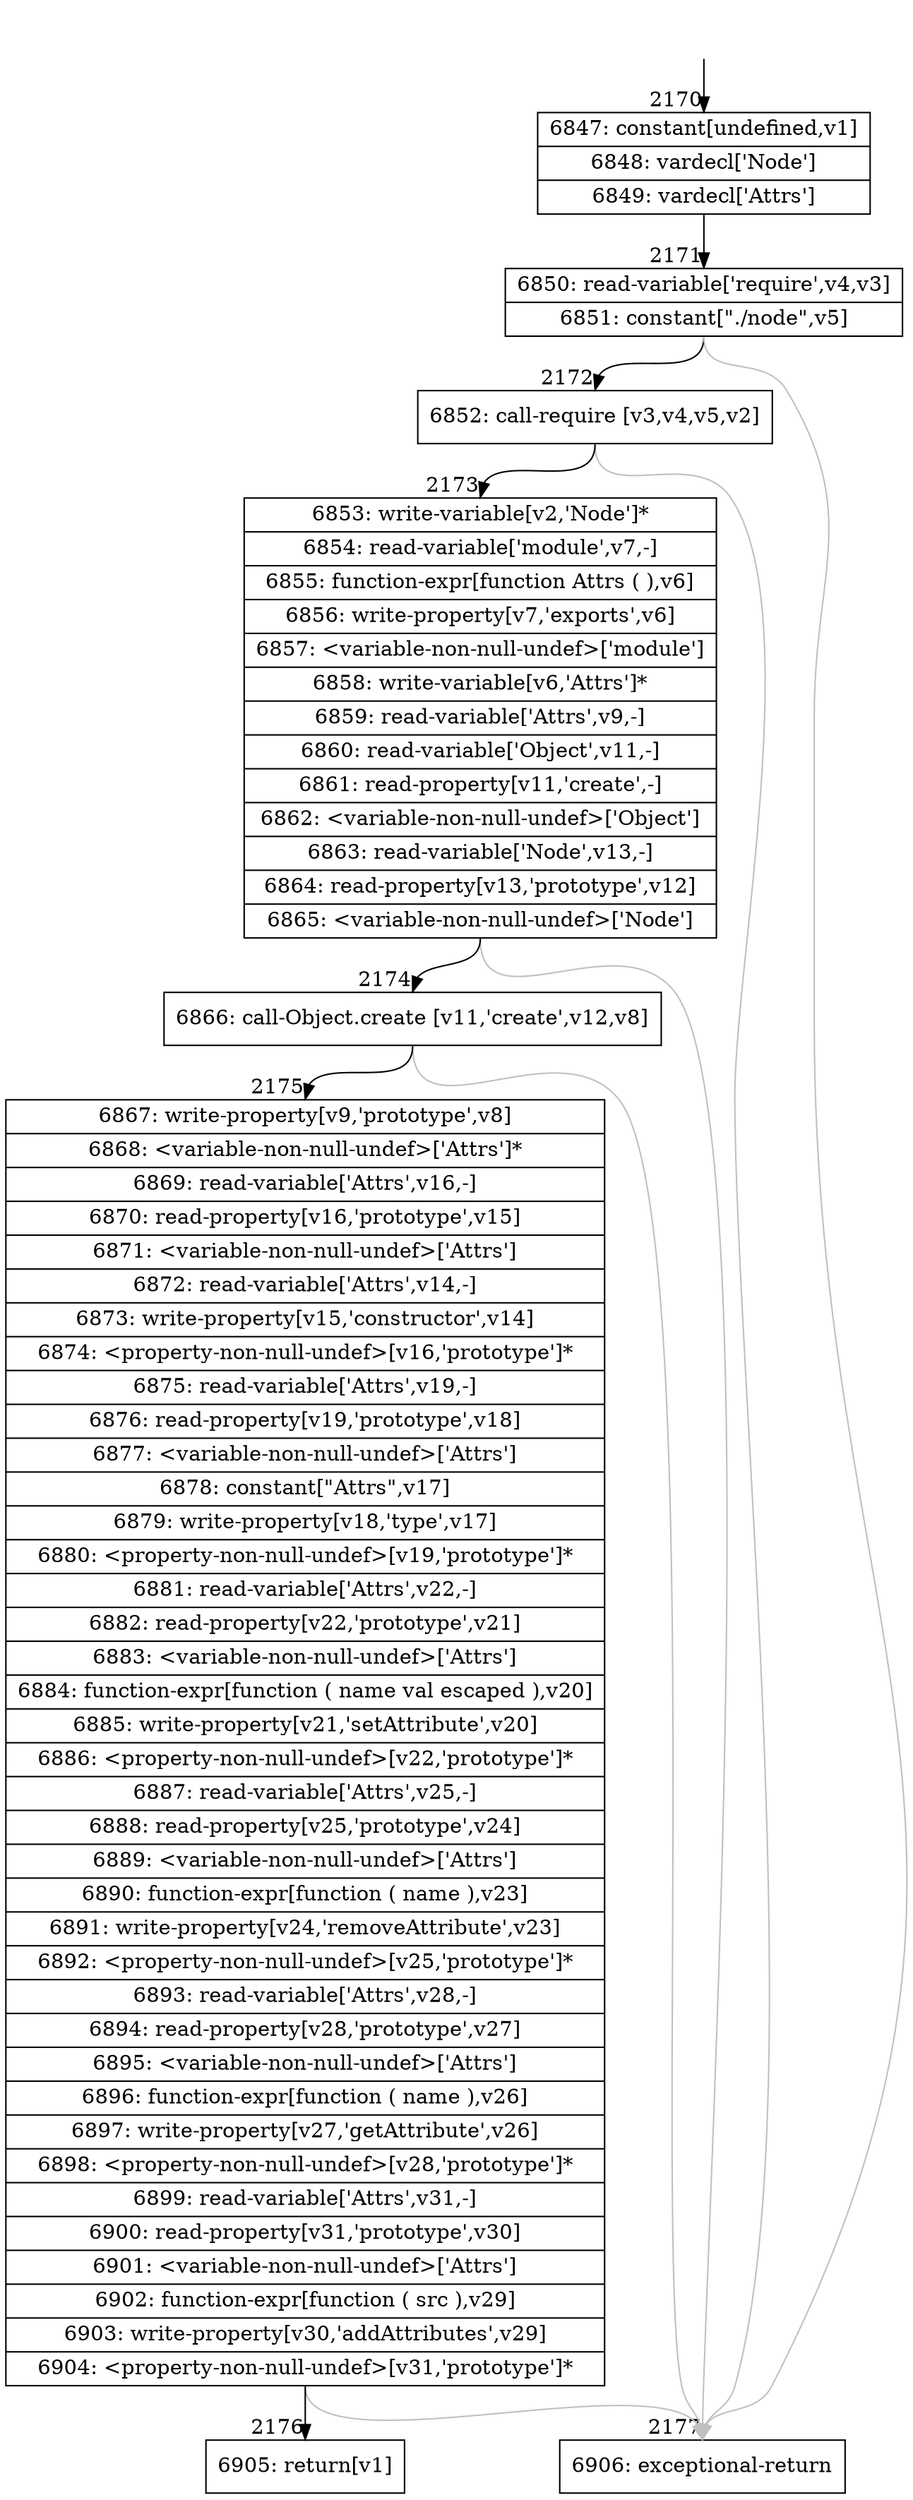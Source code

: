 digraph {
rankdir="TD"
BB_entry107[shape=none,label=""];
BB_entry107 -> BB2170 [tailport=s, headport=n, headlabel="    2170"]
BB2170 [shape=record label="{6847: constant[undefined,v1]|6848: vardecl['Node']|6849: vardecl['Attrs']}" ] 
BB2170 -> BB2171 [tailport=s, headport=n, headlabel="      2171"]
BB2171 [shape=record label="{6850: read-variable['require',v4,v3]|6851: constant[\"./node\",v5]}" ] 
BB2171 -> BB2172 [tailport=s, headport=n, headlabel="      2172"]
BB2171 -> BB2177 [tailport=s, headport=n, color=gray, headlabel="      2177"]
BB2172 [shape=record label="{6852: call-require [v3,v4,v5,v2]}" ] 
BB2172 -> BB2173 [tailport=s, headport=n, headlabel="      2173"]
BB2172 -> BB2177 [tailport=s, headport=n, color=gray]
BB2173 [shape=record label="{6853: write-variable[v2,'Node']*|6854: read-variable['module',v7,-]|6855: function-expr[function Attrs ( ),v6]|6856: write-property[v7,'exports',v6]|6857: \<variable-non-null-undef\>['module']|6858: write-variable[v6,'Attrs']*|6859: read-variable['Attrs',v9,-]|6860: read-variable['Object',v11,-]|6861: read-property[v11,'create',-]|6862: \<variable-non-null-undef\>['Object']|6863: read-variable['Node',v13,-]|6864: read-property[v13,'prototype',v12]|6865: \<variable-non-null-undef\>['Node']}" ] 
BB2173 -> BB2174 [tailport=s, headport=n, headlabel="      2174"]
BB2173 -> BB2177 [tailport=s, headport=n, color=gray]
BB2174 [shape=record label="{6866: call-Object.create [v11,'create',v12,v8]}" ] 
BB2174 -> BB2175 [tailport=s, headport=n, headlabel="      2175"]
BB2174 -> BB2177 [tailport=s, headport=n, color=gray]
BB2175 [shape=record label="{6867: write-property[v9,'prototype',v8]|6868: \<variable-non-null-undef\>['Attrs']*|6869: read-variable['Attrs',v16,-]|6870: read-property[v16,'prototype',v15]|6871: \<variable-non-null-undef\>['Attrs']|6872: read-variable['Attrs',v14,-]|6873: write-property[v15,'constructor',v14]|6874: \<property-non-null-undef\>[v16,'prototype']*|6875: read-variable['Attrs',v19,-]|6876: read-property[v19,'prototype',v18]|6877: \<variable-non-null-undef\>['Attrs']|6878: constant[\"Attrs\",v17]|6879: write-property[v18,'type',v17]|6880: \<property-non-null-undef\>[v19,'prototype']*|6881: read-variable['Attrs',v22,-]|6882: read-property[v22,'prototype',v21]|6883: \<variable-non-null-undef\>['Attrs']|6884: function-expr[function ( name val escaped ),v20]|6885: write-property[v21,'setAttribute',v20]|6886: \<property-non-null-undef\>[v22,'prototype']*|6887: read-variable['Attrs',v25,-]|6888: read-property[v25,'prototype',v24]|6889: \<variable-non-null-undef\>['Attrs']|6890: function-expr[function ( name ),v23]|6891: write-property[v24,'removeAttribute',v23]|6892: \<property-non-null-undef\>[v25,'prototype']*|6893: read-variable['Attrs',v28,-]|6894: read-property[v28,'prototype',v27]|6895: \<variable-non-null-undef\>['Attrs']|6896: function-expr[function ( name ),v26]|6897: write-property[v27,'getAttribute',v26]|6898: \<property-non-null-undef\>[v28,'prototype']*|6899: read-variable['Attrs',v31,-]|6900: read-property[v31,'prototype',v30]|6901: \<variable-non-null-undef\>['Attrs']|6902: function-expr[function ( src ),v29]|6903: write-property[v30,'addAttributes',v29]|6904: \<property-non-null-undef\>[v31,'prototype']*}" ] 
BB2175 -> BB2176 [tailport=s, headport=n, headlabel="      2176"]
BB2175 -> BB2177 [tailport=s, headport=n, color=gray]
BB2176 [shape=record label="{6905: return[v1]}" ] 
BB2177 [shape=record label="{6906: exceptional-return}" ] 
//#$~ 2204
}
